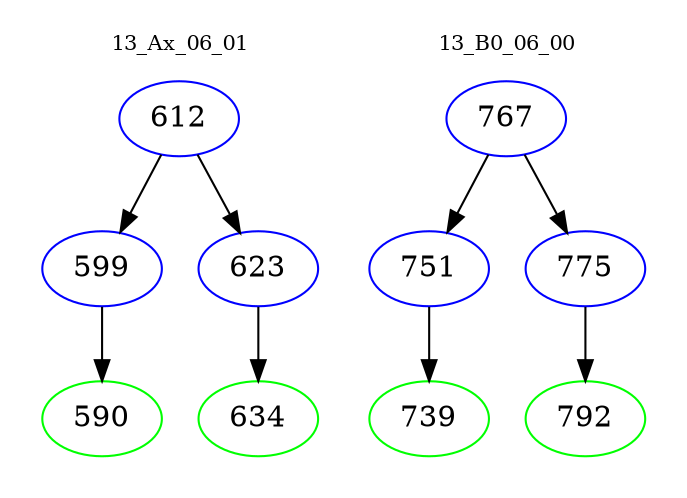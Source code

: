 digraph{
subgraph cluster_0 {
color = white
label = "13_Ax_06_01";
fontsize=10;
T0_612 [label="612", color="blue"]
T0_612 -> T0_599 [color="black"]
T0_599 [label="599", color="blue"]
T0_599 -> T0_590 [color="black"]
T0_590 [label="590", color="green"]
T0_612 -> T0_623 [color="black"]
T0_623 [label="623", color="blue"]
T0_623 -> T0_634 [color="black"]
T0_634 [label="634", color="green"]
}
subgraph cluster_1 {
color = white
label = "13_B0_06_00";
fontsize=10;
T1_767 [label="767", color="blue"]
T1_767 -> T1_751 [color="black"]
T1_751 [label="751", color="blue"]
T1_751 -> T1_739 [color="black"]
T1_739 [label="739", color="green"]
T1_767 -> T1_775 [color="black"]
T1_775 [label="775", color="blue"]
T1_775 -> T1_792 [color="black"]
T1_792 [label="792", color="green"]
}
}
